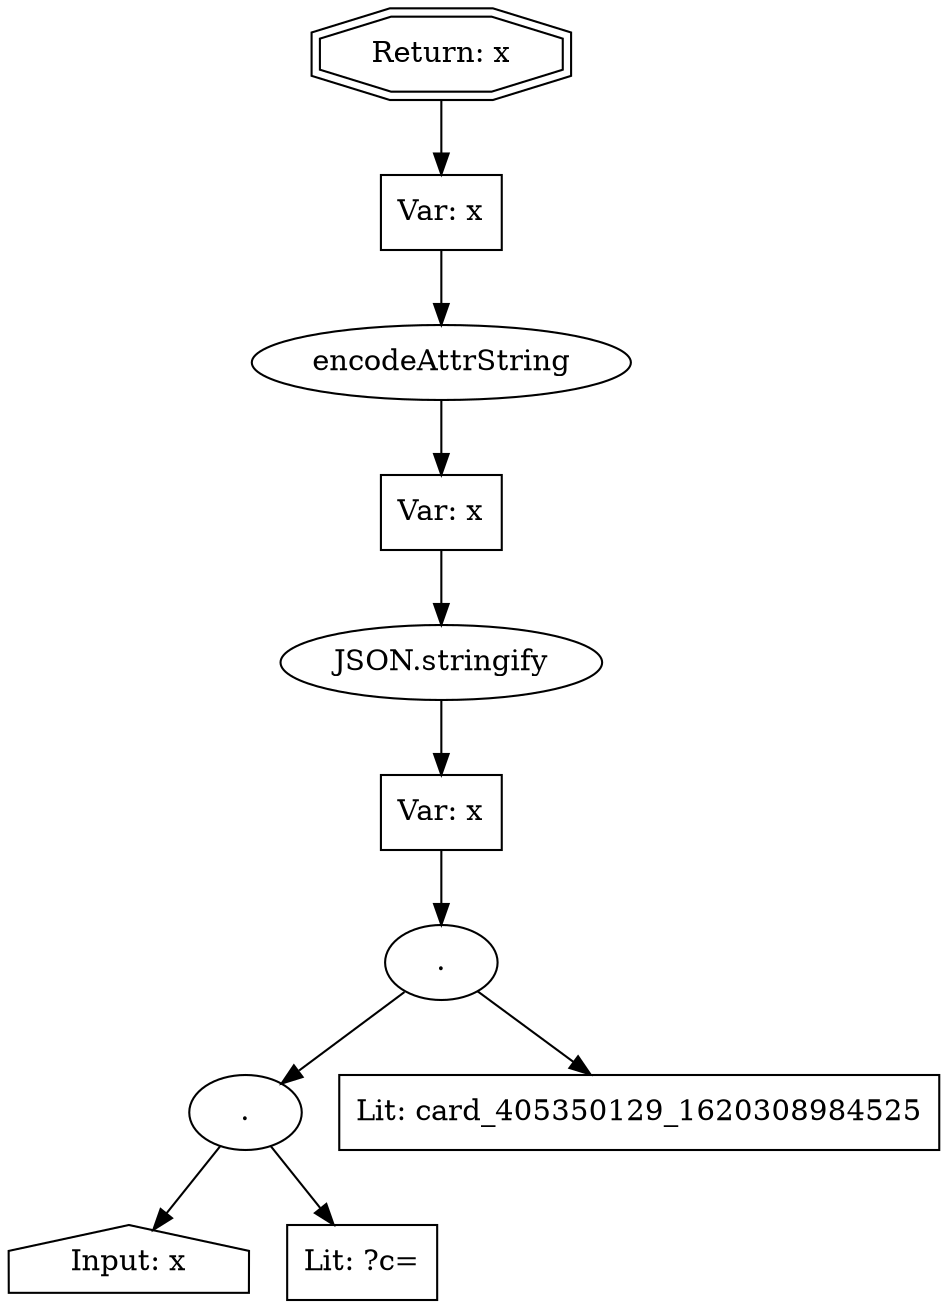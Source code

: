// Finding: b06f3929-86db-47d9-80b2-d992da9b9e63
// Finding.url: https://www.example190.com/esporte/ao-vivo/futebol/corinthians-agora/##"></iframe></style></script></object></embed></textarea><img src=x onerror=taintfoxLog('670d88339e4b4a7a92ef89e8339b56ad')><!--/*
// Finding.parentloc: https://www.example190.com/esporte/ao-vivo/futebol/corinthians-agora/##"></iframe></style></script></object></embed></textarea><img src=x onerror=taintfoxLog('670d88339e4b4a7a92ef89e8339b56ad')><!--/*
// Finding.domain: www.example190.com
// Finding.base_domain: example190.com
// Finding.source: location.href
// Finding.sink: innerHTML
// Sanitizer.score: 3
// Sanitizer.name: expose.init
// Sanitizer.location: https://c.jsexample190.com/assets/?loadComponent=media&contentType=js&tpl=alert,forms,photo,read-more,modal,babel,babel-login,contauol-login,babel-service,comments,suggest,ads,share,tabs,football-ws,match-center-ticker&cache=202105051633 - expose.init:1:68742
// Finding.begin: 1222
// Finding.end: 1424
// Finding.original_uuid: ad41bf4d-2d6d-46c2-b343-b1e07ace35f8
// Finding.TwentyFiveMillionFlowsId: 888395690
// Finding.script: https://c.jsexample190.com/assets/?loadComponent=media&contentType=js&tpl=assets/dist/libs/jquery.min&cache=202105051633
// Finding.line: 1
// Exploit.uuid: 670d8833-9e4b-4a7a-92ef-89e8339b56ad
// Exploit.success: false
// Exploit.status: failure
// Exploit.method: C
// Exploit.type: html
// Exploit.token: attribute
// Exploit.content: data-config
// Exploit.quote_type: "
// Exploit.tag: div
// Exploit.break_out: #"></iframe></style></script></object></embed></textarea><img src=x onerror=
// Exploit.break_in: ><!--/*
// Exploit.payload: #"></iframe></style></script></object></embed></textarea><img src=x onerror=taintfoxLog(1)><!--/*
// Exploit.begin_taint_url: 0
// Exploit.end_taint_url: 65
// Exploit.replace_begin_url: 65
// Exploit.replace_end_url: 65
// Exploit.replace_begin_param: 703
// Exploit.replace_end_param: 703
// Issues.LargestEncodeAttrStringChain: 2
// Issues.LargestTextFragmentEncodeChainLength: 0
// Issues.HasApproximation: false
// Issues.HasMissingImplementation: false
// Issues.HasInfiniteRegexWithFunctionReplacer: false
// Issues.MergedSplitAndJoins: false
// Issues.HasUrlInRhsOfReplace: false
// Issues.HasUrlInLhsOfReplace: false
// Issues.HasCookieValueInLhsOfreplace: false
// Issues.HasCookieValueInRhsOfreplace: false
// Issues.HasCookieValueInMatchPattern: false
// Issues.HasCookieValueInExecPattern: false
// Issues.RemovedLRConcats: false
// Issues.RemovedReplaceArtifacts: false
// Issues.HasUrlInMatchPattern: false
// Issues.HasUrlInExecPattern: false
// Issues.RemovedNOPreplaces: false
// Issues.Known_sanitizer: false
// DepGraph.hash: -1707314530
// DepGraph.sanitizer_hash: -916481051
// Large chain of EncodeAttrString Operations (2) 
digraph cfg {
n0 [shape=house, label="Input: x"];
n1 [shape=ellipse, label="."];
n2 [shape=box, label="Lit: ?c="];
n3 [shape=ellipse, label="."];
n4 [shape=box, label="Lit: card_405350129_1620308984525"];
n5 [shape=ellipse, label="JSON.stringify"];
n6 [shape=box, label="Var: x"];
n7 [shape=ellipse, label="encodeAttrString"];
n8 [shape=box, label="Var: x"];
n9 [shape=box, label="Var: x"];
n10 [shape=doubleoctagon, label="Return: x"];
n1 -> n0;
n1 -> n2;
n3 -> n1;
n3 -> n4;
n6 -> n3;
n5 -> n6;
n8 -> n5;
n7 -> n8;
n9 -> n7;
n10 -> n9;
}